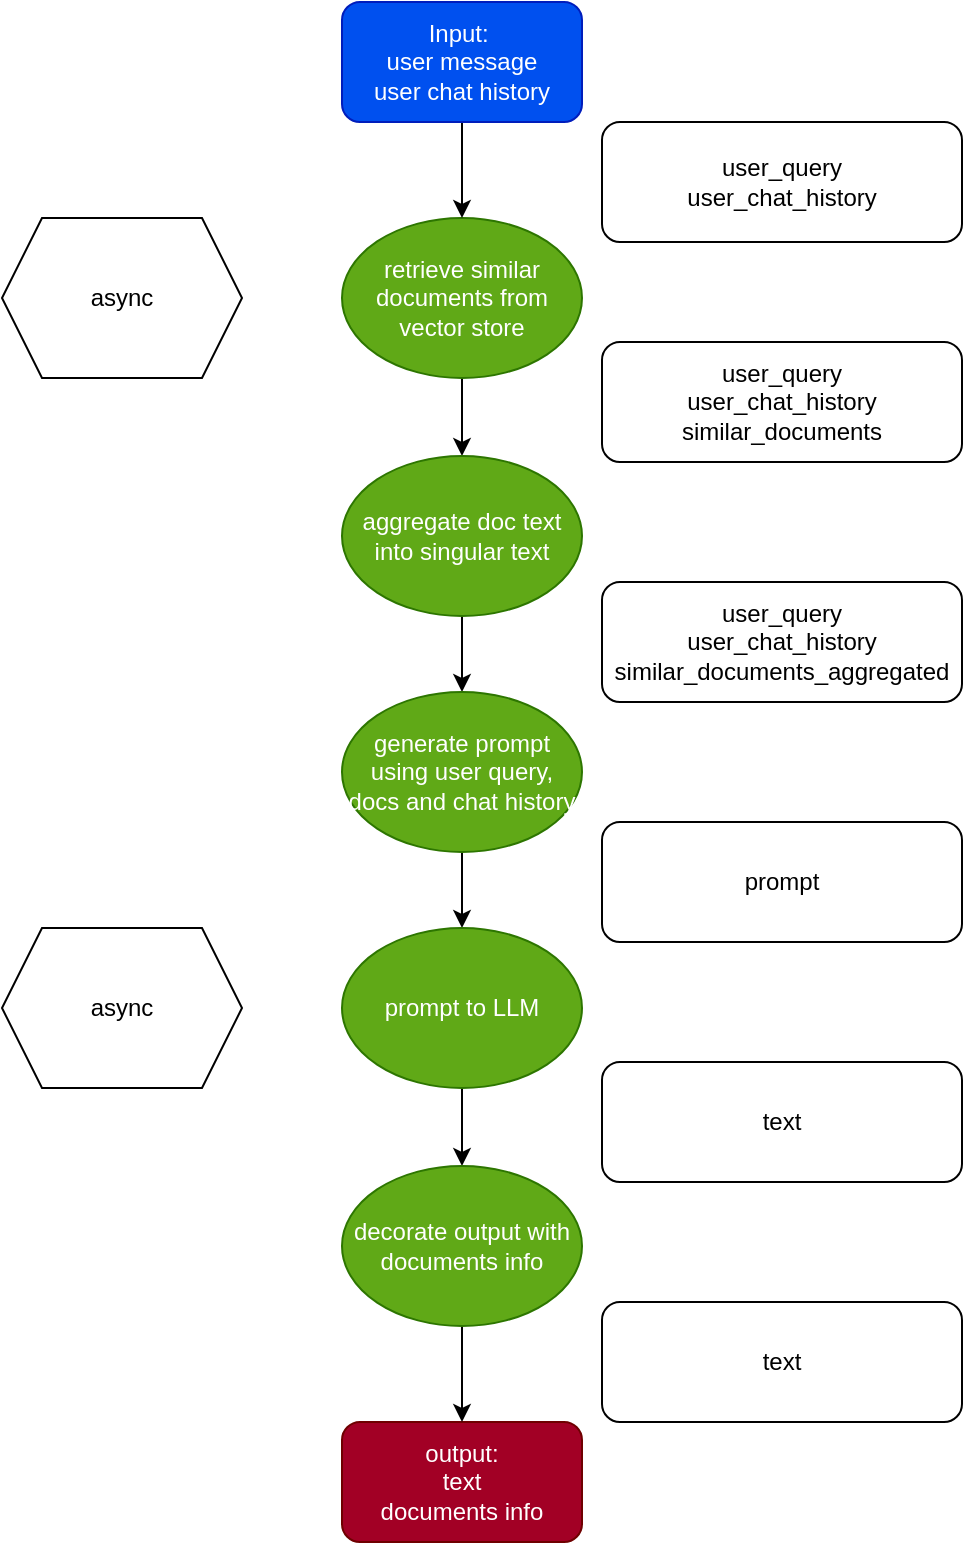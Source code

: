 <mxfile>
    <diagram id="fm9R8FoYZgqtr1fDT6Sw" name="Page-1">
        <mxGraphModel dx="868" dy="773" grid="1" gridSize="10" guides="1" tooltips="1" connect="1" arrows="1" fold="1" page="1" pageScale="1" pageWidth="827" pageHeight="1169" math="0" shadow="0">
            <root>
                <mxCell id="0"/>
                <mxCell id="1" parent="0"/>
                <mxCell id="10" style="edgeStyle=none;html=1;exitX=0.5;exitY=1;exitDx=0;exitDy=0;entryX=0.5;entryY=0;entryDx=0;entryDy=0;" parent="1" source="2" target="3" edge="1">
                    <mxGeometry relative="1" as="geometry"/>
                </mxCell>
                <mxCell id="2" value="retrieve similar documents from vector store" style="ellipse;whiteSpace=wrap;html=1;fillColor=#60a917;fontColor=#ffffff;strokeColor=#2D7600;" parent="1" vertex="1">
                    <mxGeometry x="230" y="148" width="120" height="80" as="geometry"/>
                </mxCell>
                <mxCell id="11" style="edgeStyle=none;html=1;exitX=0.5;exitY=1;exitDx=0;exitDy=0;entryX=0.5;entryY=0;entryDx=0;entryDy=0;" parent="1" source="3" target="4" edge="1">
                    <mxGeometry relative="1" as="geometry"/>
                </mxCell>
                <mxCell id="3" value="aggregate doc text into singular text" style="ellipse;whiteSpace=wrap;html=1;fillColor=#60a917;fontColor=#ffffff;strokeColor=#2D7600;" parent="1" vertex="1">
                    <mxGeometry x="230" y="267" width="120" height="80" as="geometry"/>
                </mxCell>
                <mxCell id="12" style="edgeStyle=none;html=1;exitX=0.5;exitY=1;exitDx=0;exitDy=0;entryX=0.5;entryY=0;entryDx=0;entryDy=0;" parent="1" source="4" target="5" edge="1">
                    <mxGeometry relative="1" as="geometry"/>
                </mxCell>
                <mxCell id="4" value="generate prompt using user query, docs and chat history" style="ellipse;whiteSpace=wrap;html=1;fillColor=#60a917;fontColor=#ffffff;strokeColor=#2D7600;" parent="1" vertex="1">
                    <mxGeometry x="230" y="385" width="120" height="80" as="geometry"/>
                </mxCell>
                <mxCell id="13" style="edgeStyle=none;html=1;exitX=0.5;exitY=1;exitDx=0;exitDy=0;entryX=0.5;entryY=0;entryDx=0;entryDy=0;" parent="1" source="5" target="8" edge="1">
                    <mxGeometry relative="1" as="geometry"/>
                </mxCell>
                <mxCell id="5" value="prompt to LLM" style="ellipse;whiteSpace=wrap;html=1;fillColor=#60a917;fontColor=#ffffff;strokeColor=#2D7600;" parent="1" vertex="1">
                    <mxGeometry x="230" y="503" width="120" height="80" as="geometry"/>
                </mxCell>
                <mxCell id="9" style="edgeStyle=none;html=1;entryX=0.5;entryY=0;entryDx=0;entryDy=0;" parent="1" source="6" target="2" edge="1">
                    <mxGeometry relative="1" as="geometry"/>
                </mxCell>
                <mxCell id="6" value="Input:&amp;nbsp;&lt;br&gt;user message&lt;br&gt;user chat history" style="rounded=1;whiteSpace=wrap;html=1;fillColor=#0050ef;fontColor=#ffffff;strokeColor=#001DBC;" parent="1" vertex="1">
                    <mxGeometry x="230" y="40" width="120" height="60" as="geometry"/>
                </mxCell>
                <mxCell id="7" value="output:&lt;br&gt;text&lt;br&gt;documents info" style="rounded=1;whiteSpace=wrap;html=1;fillColor=#a20025;fontColor=#ffffff;strokeColor=#6F0000;" parent="1" vertex="1">
                    <mxGeometry x="230" y="750" width="120" height="60" as="geometry"/>
                </mxCell>
                <mxCell id="14" style="edgeStyle=none;html=1;exitX=0.5;exitY=1;exitDx=0;exitDy=0;entryX=0.5;entryY=0;entryDx=0;entryDy=0;" parent="1" source="8" target="7" edge="1">
                    <mxGeometry relative="1" as="geometry"/>
                </mxCell>
                <mxCell id="8" value="decorate output with documents info" style="ellipse;whiteSpace=wrap;html=1;fillColor=#60a917;fontColor=#ffffff;strokeColor=#2D7600;" parent="1" vertex="1">
                    <mxGeometry x="230" y="622" width="120" height="80" as="geometry"/>
                </mxCell>
                <mxCell id="15" value="user_query&lt;br&gt;user_chat_history" style="rounded=1;whiteSpace=wrap;html=1;" parent="1" vertex="1">
                    <mxGeometry x="360" y="100" width="180" height="60" as="geometry"/>
                </mxCell>
                <mxCell id="16" value="user_query&lt;br&gt;user_chat_history&lt;br&gt;similar_documents" style="rounded=1;whiteSpace=wrap;html=1;" parent="1" vertex="1">
                    <mxGeometry x="360" y="210" width="180" height="60" as="geometry"/>
                </mxCell>
                <mxCell id="17" value="user_query&lt;br&gt;user_chat_history&lt;br&gt;similar_documents_aggregated" style="rounded=1;whiteSpace=wrap;html=1;" parent="1" vertex="1">
                    <mxGeometry x="360" y="330" width="180" height="60" as="geometry"/>
                </mxCell>
                <mxCell id="18" value="prompt" style="rounded=1;whiteSpace=wrap;html=1;" parent="1" vertex="1">
                    <mxGeometry x="360" y="450" width="180" height="60" as="geometry"/>
                </mxCell>
                <mxCell id="19" value="text" style="rounded=1;whiteSpace=wrap;html=1;" parent="1" vertex="1">
                    <mxGeometry x="360" y="570" width="180" height="60" as="geometry"/>
                </mxCell>
                <mxCell id="20" value="text" style="rounded=1;whiteSpace=wrap;html=1;" parent="1" vertex="1">
                    <mxGeometry x="360" y="690" width="180" height="60" as="geometry"/>
                </mxCell>
                <mxCell id="21" value="async" style="shape=hexagon;perimeter=hexagonPerimeter2;whiteSpace=wrap;html=1;fixedSize=1;" parent="1" vertex="1">
                    <mxGeometry x="60" y="148" width="120" height="80" as="geometry"/>
                </mxCell>
                <mxCell id="23" value="async" style="shape=hexagon;perimeter=hexagonPerimeter2;whiteSpace=wrap;html=1;fixedSize=1;" parent="1" vertex="1">
                    <mxGeometry x="60" y="503" width="120" height="80" as="geometry"/>
                </mxCell>
            </root>
        </mxGraphModel>
    </diagram>
</mxfile>